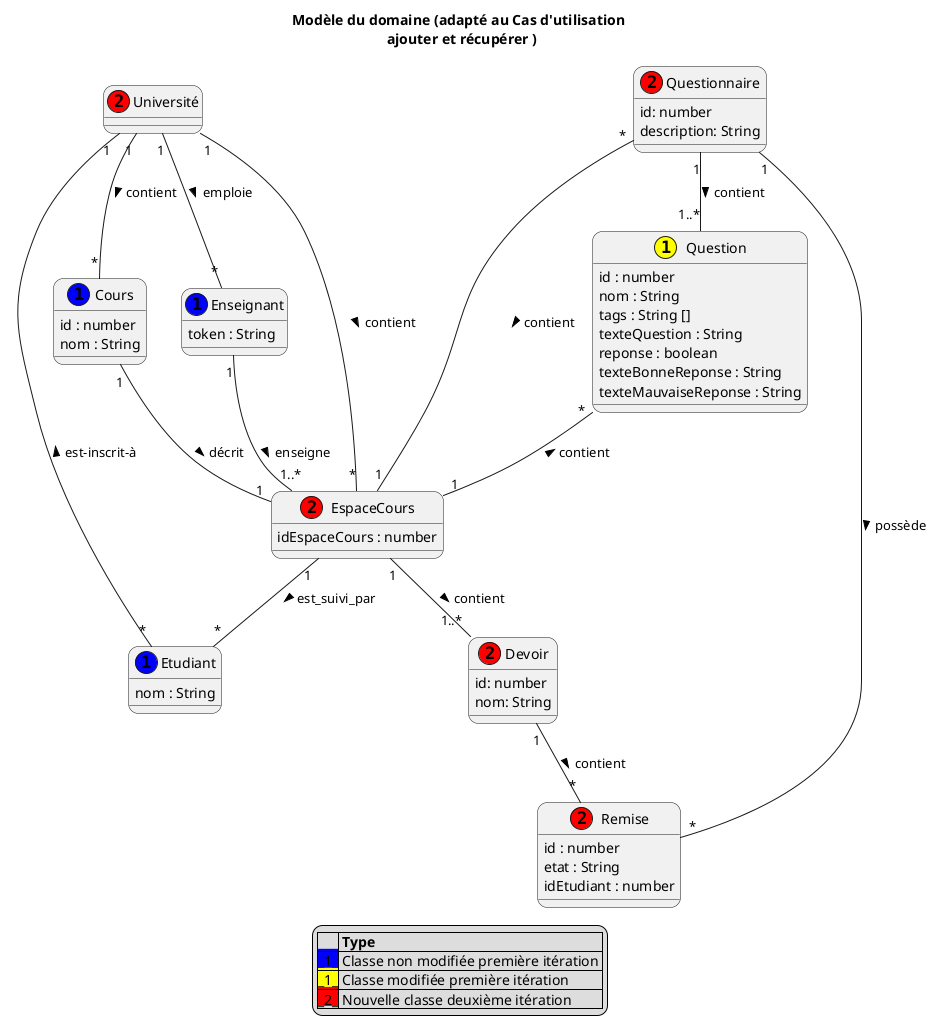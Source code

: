 @startuml MDD

skinparam defaultfontname Verdana
skinparam RoundCorner 20
' skinparam linetype ortho

title Modèle du domaine (adapté au Cas d'utilisation \n ajouter et récupérer )
class Cours << (1,blue) >> {
    id : number
    nom : String
}


class Enseignant << (1,blue) >>{
    token : String
}

class Etudiant << (1,blue) >>{
    nom : String
}

class Devoir << (2,red) >>{
    id: number
    nom: String
}

class Remise << (2,red) >>{
    id : number
    etat : String
    idEtudiant : number
}

class Question << 1,yellow) >>{
    id : number
    nom : String
    tags : String []
    texteQuestion : String
    reponse : boolean
    texteBonneReponse : String
    texteMauvaiseReponse : String
}

class Questionnaire << (2,red) >>{
    id: number
    description: String
}

class EspaceCours << (2,red) >>{
    idEspaceCours : number
}

class Université << (2,red) >>{

}
Devoir "1"--"*" Remise : contient >
EspaceCours "1"--"1..*" Devoir: contient >
Enseignant "1"--"1..*" EspaceCours : enseigne >
Université "1"--"*" Enseignant : emploie >
Cours "1"-- "1" EspaceCours : décrit >
Université "1"--"*" Cours : contient >
EspaceCours "1"-- "*"Etudiant : est_suivi_par >
Questionnaire "1"--"1..*" Question : contient >
Questionnaire"1"--"*" Remise : possède >
Université "1"--"*" EspaceCours : contient >
Université "1"--"*" Etudiant : est-inscrit-à <
Question "*"--"1" EspaceCours : contient <
Questionnaire "*"--"1" EspaceCours : contient >

legend
|= |= Type |
|<back:blue>_1_</back>| Classe non modifiée première itération |
|<back:yellow>_1_</back>| Classe modifiée première itération |
|<back:red>_2_</back>| Nouvelle classe deuxième itération |
endlegend
@enduml